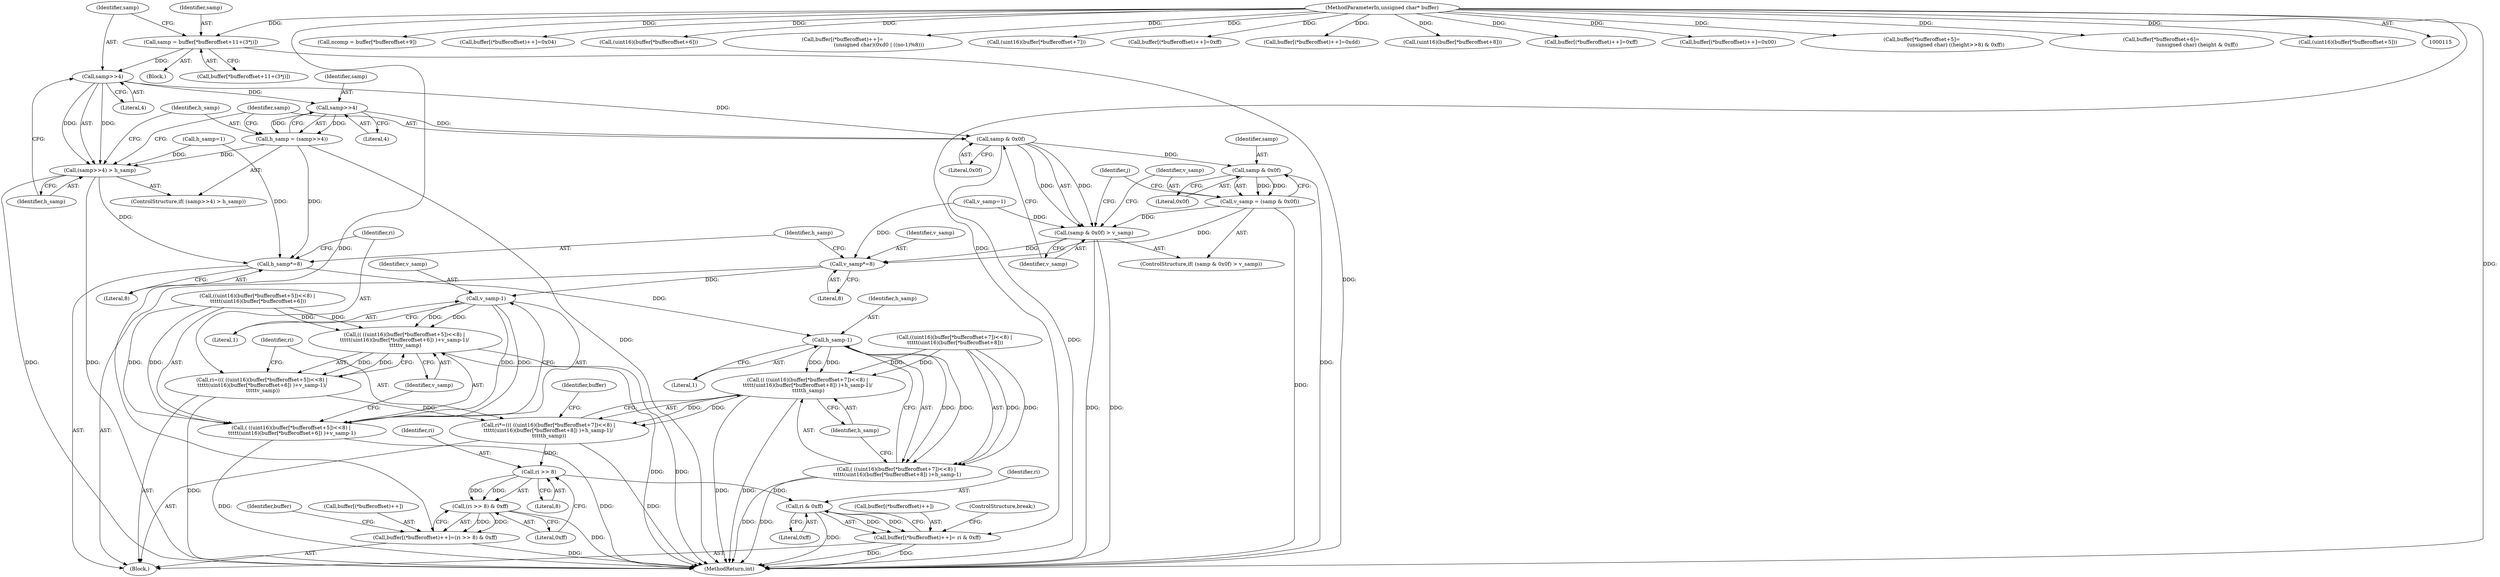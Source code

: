 digraph "0_libtiff_83a4b92815ea04969d494416eaae3d4c6b338e4a#diff-c8b4b355f9b5c06d585b23138e1c185f_3@pointer" {
"1000348" [label="(Call,samp = buffer[*bufferoffset+11+(3*j)])"];
"1000118" [label="(MethodParameterIn,unsigned char* buffer)"];
"1000362" [label="(Call,samp>>4)"];
"1000361" [label="(Call,(samp>>4) > h_samp)"];
"1000385" [label="(Call,h_samp*=8)"];
"1000438" [label="(Call,h_samp-1)"];
"1000417" [label="(Call,(( ((uint16)(buffer[*bufferoffset+7])<<8) | \n\t\t\t\t\t(uint16)(buffer[*bufferoffset+8]) )+h_samp-1)/ \n\t\t\t\t\th_samp)"];
"1000415" [label="(Call,ri*=((( ((uint16)(buffer[*bufferoffset+7])<<8) | \n\t\t\t\t\t(uint16)(buffer[*bufferoffset+8]) )+h_samp-1)/ \n\t\t\t\t\th_samp))"];
"1000509" [label="(Call,ri >> 8)"];
"1000508" [label="(Call,(ri >> 8) & 0xff)"];
"1000502" [label="(Call,buffer[(*bufferoffset)++]=(ri >> 8) & 0xff)"];
"1000519" [label="(Call,ri & 0xff)"];
"1000513" [label="(Call,buffer[(*bufferoffset)++]= ri & 0xff)"];
"1000418" [label="(Call,( ((uint16)(buffer[*bufferoffset+7])<<8) | \n\t\t\t\t\t(uint16)(buffer[*bufferoffset+8]) )+h_samp-1)"];
"1000368" [label="(Call,samp>>4)"];
"1000366" [label="(Call,h_samp = (samp>>4))"];
"1000373" [label="(Call,samp & 0x0f)"];
"1000372" [label="(Call,(samp & 0x0f) > v_samp)"];
"1000382" [label="(Call,v_samp*=8)"];
"1000411" [label="(Call,v_samp-1)"];
"1000390" [label="(Call,(( ((uint16)(buffer[*bufferoffset+5])<<8) | \n\t\t\t\t\t(uint16)(buffer[*bufferoffset+6]) )+v_samp-1)/ \n\t\t\t\t\tv_samp)"];
"1000388" [label="(Call,ri=((( ((uint16)(buffer[*bufferoffset+5])<<8) | \n\t\t\t\t\t(uint16)(buffer[*bufferoffset+6]) )+v_samp-1)/ \n\t\t\t\t\tv_samp))"];
"1000391" [label="(Call,( ((uint16)(buffer[*bufferoffset+5])<<8) | \n\t\t\t\t\t(uint16)(buffer[*bufferoffset+6]) )+v_samp-1)"];
"1000379" [label="(Call,samp & 0x0f)"];
"1000377" [label="(Call,v_samp = (samp & 0x0f))"];
"1000365" [label="(Identifier,h_samp)"];
"1000519" [label="(Call,ri & 0xff)"];
"1000382" [label="(Call,v_samp*=8)"];
"1000391" [label="(Call,( ((uint16)(buffer[*bufferoffset+5])<<8) | \n\t\t\t\t\t(uint16)(buffer[*bufferoffset+6]) )+v_samp-1)"];
"1000515" [label="(Identifier,buffer)"];
"1000509" [label="(Call,ri >> 8)"];
"1000298" [label="(Call,ncomp = buffer[*bufferoffset+9])"];
"1000375" [label="(Literal,0x0f)"];
"1000371" [label="(ControlStructure,if( (samp & 0x0f) > v_samp))"];
"1000362" [label="(Call,samp>>4)"];
"1000363" [label="(Identifier,samp)"];
"1000514" [label="(Call,buffer[(*bufferoffset)++])"];
"1000376" [label="(Identifier,v_samp)"];
"1000495" [label="(Call,buffer[(*bufferoffset)++]=0x04)"];
"1000345" [label="(Identifier,j)"];
"1000383" [label="(Identifier,v_samp)"];
"1000377" [label="(Call,v_samp = (samp & 0x0f))"];
"1000360" [label="(ControlStructure,if( (samp>>4) > h_samp))"];
"1000415" [label="(Call,ri*=((( ((uint16)(buffer[*bufferoffset+7])<<8) | \n\t\t\t\t\t(uint16)(buffer[*bufferoffset+8]) )+h_samp-1)/ \n\t\t\t\t\th_samp))"];
"1000403" [label="(Call,(uint16)(buffer[*bufferoffset+6]))"];
"1000444" [label="(Identifier,buffer)"];
"1000614" [label="(Call,buffer[(*bufferoffset)++]=\n                                             (unsigned char)(0xd0 | ((no-1)%8)))"];
"1000361" [label="(Call,(samp>>4) > h_samp)"];
"1000418" [label="(Call,( ((uint16)(buffer[*bufferoffset+7])<<8) | \n\t\t\t\t\t(uint16)(buffer[*bufferoffset+8]) )+h_samp-1)"];
"1000502" [label="(Call,buffer[(*bufferoffset)++]=(ri >> 8) & 0xff)"];
"1000513" [label="(Call,buffer[(*bufferoffset)++]= ri & 0xff)"];
"1000421" [label="(Call,(uint16)(buffer[*bufferoffset+7]))"];
"1000413" [label="(Literal,1)"];
"1000118" [label="(MethodParameterIn,unsigned char* buffer)"];
"1000319" [label="(Call,h_samp=1)"];
"1000346" [label="(Block,)"];
"1000389" [label="(Identifier,ri)"];
"1000370" [label="(Literal,4)"];
"1000349" [label="(Identifier,samp)"];
"1000366" [label="(Call,h_samp = (samp>>4))"];
"1000607" [label="(Call,buffer[(*bufferoffset)++]=0xff)"];
"1000481" [label="(Call,buffer[(*bufferoffset)++]=0xdd)"];
"1000521" [label="(Literal,0xff)"];
"1000430" [label="(Call,(uint16)(buffer[*bufferoffset+8]))"];
"1000386" [label="(Identifier,h_samp)"];
"1000474" [label="(Call,buffer[(*bufferoffset)++]=0xff)"];
"1000373" [label="(Call,samp & 0x0f)"];
"1000438" [label="(Call,h_samp-1)"];
"1000417" [label="(Call,(( ((uint16)(buffer[*bufferoffset+7])<<8) | \n\t\t\t\t\t(uint16)(buffer[*bufferoffset+8]) )+h_samp-1)/ \n\t\t\t\t\th_samp)"];
"1000488" [label="(Call,buffer[(*bufferoffset)++]=0x00)"];
"1000385" [label="(Call,h_samp*=8)"];
"1000439" [label="(Identifier,h_samp)"];
"1000368" [label="(Call,samp>>4)"];
"1000392" [label="(Call,((uint16)(buffer[*bufferoffset+5])<<8) | \n\t\t\t\t\t(uint16)(buffer[*bufferoffset+6]))"];
"1000380" [label="(Identifier,samp)"];
"1000511" [label="(Literal,8)"];
"1000379" [label="(Call,samp & 0x0f)"];
"1000520" [label="(Identifier,ri)"];
"1000387" [label="(Literal,8)"];
"1000411" [label="(Call,v_samp-1)"];
"1000419" [label="(Call,((uint16)(buffer[*bufferoffset+7])<<8) | \n\t\t\t\t\t(uint16)(buffer[*bufferoffset+8]))"];
"1000510" [label="(Identifier,ri)"];
"1000348" [label="(Call,samp = buffer[*bufferoffset+11+(3*j)])"];
"1000442" [label="(Call,buffer[*bufferoffset+5]=\n                                          (unsigned char) ((height>>8) & 0xff))"];
"1000364" [label="(Literal,4)"];
"1000316" [label="(Call,v_samp=1)"];
"1000503" [label="(Call,buffer[(*bufferoffset)++])"];
"1000456" [label="(Call,buffer[*bufferoffset+6]=\n                                            (unsigned char) (height & 0xff))"];
"1000394" [label="(Call,(uint16)(buffer[*bufferoffset+5]))"];
"1000369" [label="(Identifier,samp)"];
"1000440" [label="(Literal,1)"];
"1000512" [label="(Literal,0xff)"];
"1000260" [label="(Block,)"];
"1000388" [label="(Call,ri=((( ((uint16)(buffer[*bufferoffset+5])<<8) | \n\t\t\t\t\t(uint16)(buffer[*bufferoffset+6]) )+v_samp-1)/ \n\t\t\t\t\tv_samp))"];
"1000522" [label="(ControlStructure,break;)"];
"1000441" [label="(Identifier,h_samp)"];
"1000390" [label="(Call,(( ((uint16)(buffer[*bufferoffset+5])<<8) | \n\t\t\t\t\t(uint16)(buffer[*bufferoffset+6]) )+v_samp-1)/ \n\t\t\t\t\tv_samp)"];
"1000367" [label="(Identifier,h_samp)"];
"1000350" [label="(Call,buffer[*bufferoffset+11+(3*j)])"];
"1000378" [label="(Identifier,v_samp)"];
"1000372" [label="(Call,(samp & 0x0f) > v_samp)"];
"1000414" [label="(Identifier,v_samp)"];
"1000381" [label="(Literal,0x0f)"];
"1000384" [label="(Literal,8)"];
"1000508" [label="(Call,(ri >> 8) & 0xff)"];
"1000678" [label="(MethodReturn,int)"];
"1000416" [label="(Identifier,ri)"];
"1000412" [label="(Identifier,v_samp)"];
"1000374" [label="(Identifier,samp)"];
"1000348" -> "1000346"  [label="AST: "];
"1000348" -> "1000350"  [label="CFG: "];
"1000349" -> "1000348"  [label="AST: "];
"1000350" -> "1000348"  [label="AST: "];
"1000363" -> "1000348"  [label="CFG: "];
"1000348" -> "1000678"  [label="DDG: "];
"1000118" -> "1000348"  [label="DDG: "];
"1000348" -> "1000362"  [label="DDG: "];
"1000118" -> "1000115"  [label="AST: "];
"1000118" -> "1000678"  [label="DDG: "];
"1000118" -> "1000298"  [label="DDG: "];
"1000118" -> "1000394"  [label="DDG: "];
"1000118" -> "1000403"  [label="DDG: "];
"1000118" -> "1000421"  [label="DDG: "];
"1000118" -> "1000430"  [label="DDG: "];
"1000118" -> "1000442"  [label="DDG: "];
"1000118" -> "1000456"  [label="DDG: "];
"1000118" -> "1000474"  [label="DDG: "];
"1000118" -> "1000481"  [label="DDG: "];
"1000118" -> "1000488"  [label="DDG: "];
"1000118" -> "1000495"  [label="DDG: "];
"1000118" -> "1000502"  [label="DDG: "];
"1000118" -> "1000513"  [label="DDG: "];
"1000118" -> "1000607"  [label="DDG: "];
"1000118" -> "1000614"  [label="DDG: "];
"1000362" -> "1000361"  [label="AST: "];
"1000362" -> "1000364"  [label="CFG: "];
"1000363" -> "1000362"  [label="AST: "];
"1000364" -> "1000362"  [label="AST: "];
"1000365" -> "1000362"  [label="CFG: "];
"1000362" -> "1000361"  [label="DDG: "];
"1000362" -> "1000361"  [label="DDG: "];
"1000362" -> "1000368"  [label="DDG: "];
"1000362" -> "1000373"  [label="DDG: "];
"1000361" -> "1000360"  [label="AST: "];
"1000361" -> "1000365"  [label="CFG: "];
"1000365" -> "1000361"  [label="AST: "];
"1000367" -> "1000361"  [label="CFG: "];
"1000374" -> "1000361"  [label="CFG: "];
"1000361" -> "1000678"  [label="DDG: "];
"1000361" -> "1000678"  [label="DDG: "];
"1000366" -> "1000361"  [label="DDG: "];
"1000319" -> "1000361"  [label="DDG: "];
"1000361" -> "1000385"  [label="DDG: "];
"1000385" -> "1000260"  [label="AST: "];
"1000385" -> "1000387"  [label="CFG: "];
"1000386" -> "1000385"  [label="AST: "];
"1000387" -> "1000385"  [label="AST: "];
"1000389" -> "1000385"  [label="CFG: "];
"1000366" -> "1000385"  [label="DDG: "];
"1000319" -> "1000385"  [label="DDG: "];
"1000385" -> "1000438"  [label="DDG: "];
"1000438" -> "1000418"  [label="AST: "];
"1000438" -> "1000440"  [label="CFG: "];
"1000439" -> "1000438"  [label="AST: "];
"1000440" -> "1000438"  [label="AST: "];
"1000418" -> "1000438"  [label="CFG: "];
"1000438" -> "1000417"  [label="DDG: "];
"1000438" -> "1000417"  [label="DDG: "];
"1000438" -> "1000418"  [label="DDG: "];
"1000438" -> "1000418"  [label="DDG: "];
"1000417" -> "1000415"  [label="AST: "];
"1000417" -> "1000441"  [label="CFG: "];
"1000418" -> "1000417"  [label="AST: "];
"1000441" -> "1000417"  [label="AST: "];
"1000415" -> "1000417"  [label="CFG: "];
"1000417" -> "1000678"  [label="DDG: "];
"1000417" -> "1000678"  [label="DDG: "];
"1000417" -> "1000415"  [label="DDG: "];
"1000417" -> "1000415"  [label="DDG: "];
"1000419" -> "1000417"  [label="DDG: "];
"1000419" -> "1000417"  [label="DDG: "];
"1000415" -> "1000260"  [label="AST: "];
"1000416" -> "1000415"  [label="AST: "];
"1000444" -> "1000415"  [label="CFG: "];
"1000415" -> "1000678"  [label="DDG: "];
"1000388" -> "1000415"  [label="DDG: "];
"1000415" -> "1000509"  [label="DDG: "];
"1000509" -> "1000508"  [label="AST: "];
"1000509" -> "1000511"  [label="CFG: "];
"1000510" -> "1000509"  [label="AST: "];
"1000511" -> "1000509"  [label="AST: "];
"1000512" -> "1000509"  [label="CFG: "];
"1000509" -> "1000508"  [label="DDG: "];
"1000509" -> "1000508"  [label="DDG: "];
"1000509" -> "1000519"  [label="DDG: "];
"1000508" -> "1000502"  [label="AST: "];
"1000508" -> "1000512"  [label="CFG: "];
"1000512" -> "1000508"  [label="AST: "];
"1000502" -> "1000508"  [label="CFG: "];
"1000508" -> "1000678"  [label="DDG: "];
"1000508" -> "1000502"  [label="DDG: "];
"1000508" -> "1000502"  [label="DDG: "];
"1000502" -> "1000260"  [label="AST: "];
"1000503" -> "1000502"  [label="AST: "];
"1000515" -> "1000502"  [label="CFG: "];
"1000502" -> "1000678"  [label="DDG: "];
"1000519" -> "1000513"  [label="AST: "];
"1000519" -> "1000521"  [label="CFG: "];
"1000520" -> "1000519"  [label="AST: "];
"1000521" -> "1000519"  [label="AST: "];
"1000513" -> "1000519"  [label="CFG: "];
"1000519" -> "1000678"  [label="DDG: "];
"1000519" -> "1000513"  [label="DDG: "];
"1000519" -> "1000513"  [label="DDG: "];
"1000513" -> "1000260"  [label="AST: "];
"1000514" -> "1000513"  [label="AST: "];
"1000522" -> "1000513"  [label="CFG: "];
"1000513" -> "1000678"  [label="DDG: "];
"1000513" -> "1000678"  [label="DDG: "];
"1000419" -> "1000418"  [label="AST: "];
"1000441" -> "1000418"  [label="CFG: "];
"1000418" -> "1000678"  [label="DDG: "];
"1000418" -> "1000678"  [label="DDG: "];
"1000419" -> "1000418"  [label="DDG: "];
"1000419" -> "1000418"  [label="DDG: "];
"1000368" -> "1000366"  [label="AST: "];
"1000368" -> "1000370"  [label="CFG: "];
"1000369" -> "1000368"  [label="AST: "];
"1000370" -> "1000368"  [label="AST: "];
"1000366" -> "1000368"  [label="CFG: "];
"1000368" -> "1000366"  [label="DDG: "];
"1000368" -> "1000366"  [label="DDG: "];
"1000368" -> "1000373"  [label="DDG: "];
"1000366" -> "1000360"  [label="AST: "];
"1000367" -> "1000366"  [label="AST: "];
"1000374" -> "1000366"  [label="CFG: "];
"1000366" -> "1000678"  [label="DDG: "];
"1000373" -> "1000372"  [label="AST: "];
"1000373" -> "1000375"  [label="CFG: "];
"1000374" -> "1000373"  [label="AST: "];
"1000375" -> "1000373"  [label="AST: "];
"1000376" -> "1000373"  [label="CFG: "];
"1000373" -> "1000678"  [label="DDG: "];
"1000373" -> "1000372"  [label="DDG: "];
"1000373" -> "1000372"  [label="DDG: "];
"1000373" -> "1000379"  [label="DDG: "];
"1000372" -> "1000371"  [label="AST: "];
"1000372" -> "1000376"  [label="CFG: "];
"1000376" -> "1000372"  [label="AST: "];
"1000378" -> "1000372"  [label="CFG: "];
"1000345" -> "1000372"  [label="CFG: "];
"1000372" -> "1000678"  [label="DDG: "];
"1000372" -> "1000678"  [label="DDG: "];
"1000377" -> "1000372"  [label="DDG: "];
"1000316" -> "1000372"  [label="DDG: "];
"1000372" -> "1000382"  [label="DDG: "];
"1000382" -> "1000260"  [label="AST: "];
"1000382" -> "1000384"  [label="CFG: "];
"1000383" -> "1000382"  [label="AST: "];
"1000384" -> "1000382"  [label="AST: "];
"1000386" -> "1000382"  [label="CFG: "];
"1000377" -> "1000382"  [label="DDG: "];
"1000316" -> "1000382"  [label="DDG: "];
"1000382" -> "1000411"  [label="DDG: "];
"1000411" -> "1000391"  [label="AST: "];
"1000411" -> "1000413"  [label="CFG: "];
"1000412" -> "1000411"  [label="AST: "];
"1000413" -> "1000411"  [label="AST: "];
"1000391" -> "1000411"  [label="CFG: "];
"1000411" -> "1000390"  [label="DDG: "];
"1000411" -> "1000390"  [label="DDG: "];
"1000411" -> "1000391"  [label="DDG: "];
"1000411" -> "1000391"  [label="DDG: "];
"1000390" -> "1000388"  [label="AST: "];
"1000390" -> "1000414"  [label="CFG: "];
"1000391" -> "1000390"  [label="AST: "];
"1000414" -> "1000390"  [label="AST: "];
"1000388" -> "1000390"  [label="CFG: "];
"1000390" -> "1000678"  [label="DDG: "];
"1000390" -> "1000678"  [label="DDG: "];
"1000390" -> "1000388"  [label="DDG: "];
"1000390" -> "1000388"  [label="DDG: "];
"1000392" -> "1000390"  [label="DDG: "];
"1000392" -> "1000390"  [label="DDG: "];
"1000388" -> "1000260"  [label="AST: "];
"1000389" -> "1000388"  [label="AST: "];
"1000416" -> "1000388"  [label="CFG: "];
"1000388" -> "1000678"  [label="DDG: "];
"1000392" -> "1000391"  [label="AST: "];
"1000414" -> "1000391"  [label="CFG: "];
"1000391" -> "1000678"  [label="DDG: "];
"1000391" -> "1000678"  [label="DDG: "];
"1000392" -> "1000391"  [label="DDG: "];
"1000392" -> "1000391"  [label="DDG: "];
"1000379" -> "1000377"  [label="AST: "];
"1000379" -> "1000381"  [label="CFG: "];
"1000380" -> "1000379"  [label="AST: "];
"1000381" -> "1000379"  [label="AST: "];
"1000377" -> "1000379"  [label="CFG: "];
"1000379" -> "1000678"  [label="DDG: "];
"1000379" -> "1000377"  [label="DDG: "];
"1000379" -> "1000377"  [label="DDG: "];
"1000377" -> "1000371"  [label="AST: "];
"1000378" -> "1000377"  [label="AST: "];
"1000345" -> "1000377"  [label="CFG: "];
"1000377" -> "1000678"  [label="DDG: "];
}
